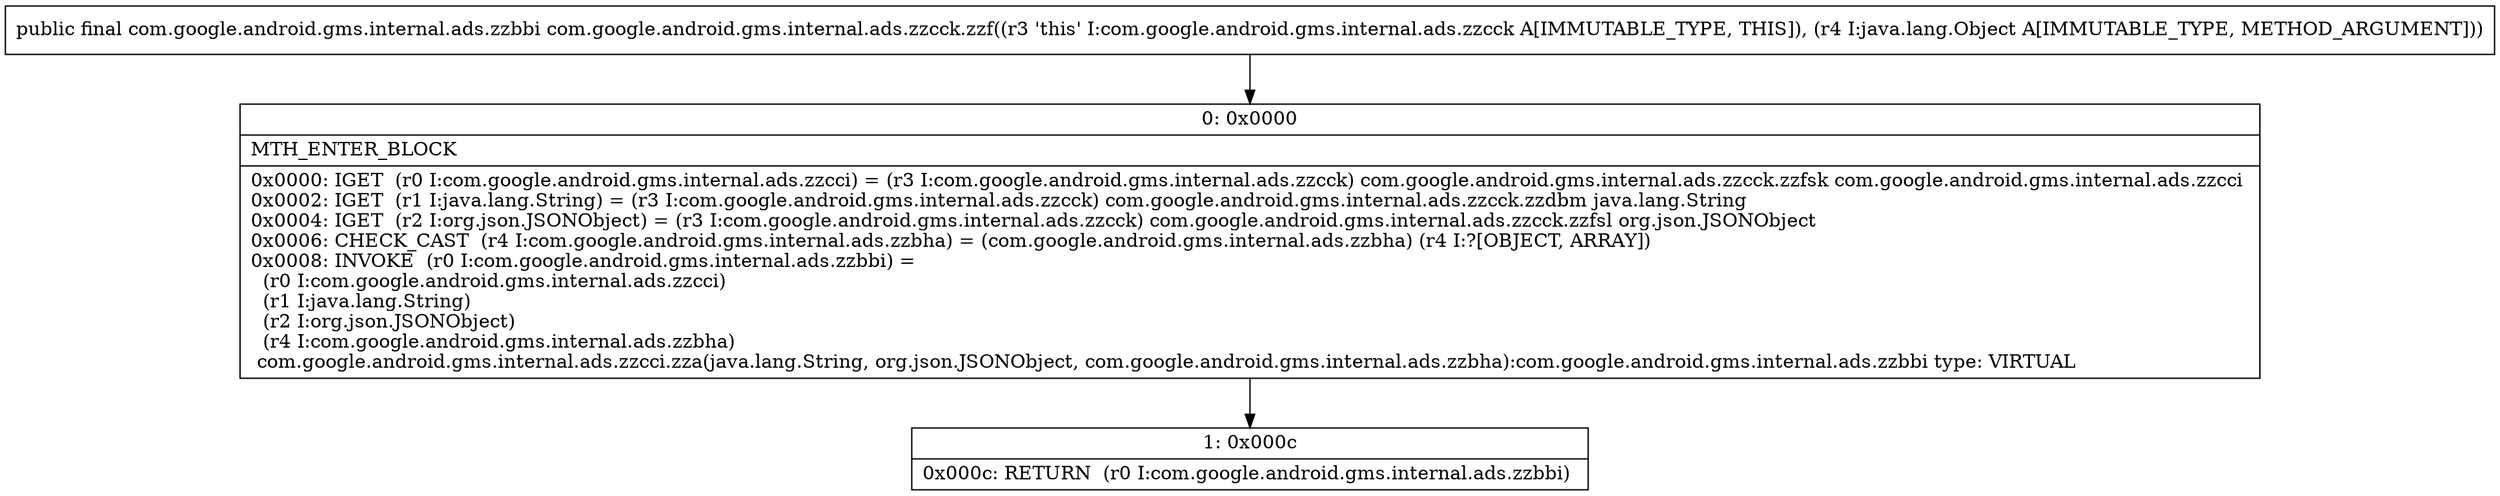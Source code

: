 digraph "CFG forcom.google.android.gms.internal.ads.zzcck.zzf(Ljava\/lang\/Object;)Lcom\/google\/android\/gms\/internal\/ads\/zzbbi;" {
Node_0 [shape=record,label="{0\:\ 0x0000|MTH_ENTER_BLOCK\l|0x0000: IGET  (r0 I:com.google.android.gms.internal.ads.zzcci) = (r3 I:com.google.android.gms.internal.ads.zzcck) com.google.android.gms.internal.ads.zzcck.zzfsk com.google.android.gms.internal.ads.zzcci \l0x0002: IGET  (r1 I:java.lang.String) = (r3 I:com.google.android.gms.internal.ads.zzcck) com.google.android.gms.internal.ads.zzcck.zzdbm java.lang.String \l0x0004: IGET  (r2 I:org.json.JSONObject) = (r3 I:com.google.android.gms.internal.ads.zzcck) com.google.android.gms.internal.ads.zzcck.zzfsl org.json.JSONObject \l0x0006: CHECK_CAST  (r4 I:com.google.android.gms.internal.ads.zzbha) = (com.google.android.gms.internal.ads.zzbha) (r4 I:?[OBJECT, ARRAY]) \l0x0008: INVOKE  (r0 I:com.google.android.gms.internal.ads.zzbbi) = \l  (r0 I:com.google.android.gms.internal.ads.zzcci)\l  (r1 I:java.lang.String)\l  (r2 I:org.json.JSONObject)\l  (r4 I:com.google.android.gms.internal.ads.zzbha)\l com.google.android.gms.internal.ads.zzcci.zza(java.lang.String, org.json.JSONObject, com.google.android.gms.internal.ads.zzbha):com.google.android.gms.internal.ads.zzbbi type: VIRTUAL \l}"];
Node_1 [shape=record,label="{1\:\ 0x000c|0x000c: RETURN  (r0 I:com.google.android.gms.internal.ads.zzbbi) \l}"];
MethodNode[shape=record,label="{public final com.google.android.gms.internal.ads.zzbbi com.google.android.gms.internal.ads.zzcck.zzf((r3 'this' I:com.google.android.gms.internal.ads.zzcck A[IMMUTABLE_TYPE, THIS]), (r4 I:java.lang.Object A[IMMUTABLE_TYPE, METHOD_ARGUMENT])) }"];
MethodNode -> Node_0;
Node_0 -> Node_1;
}

